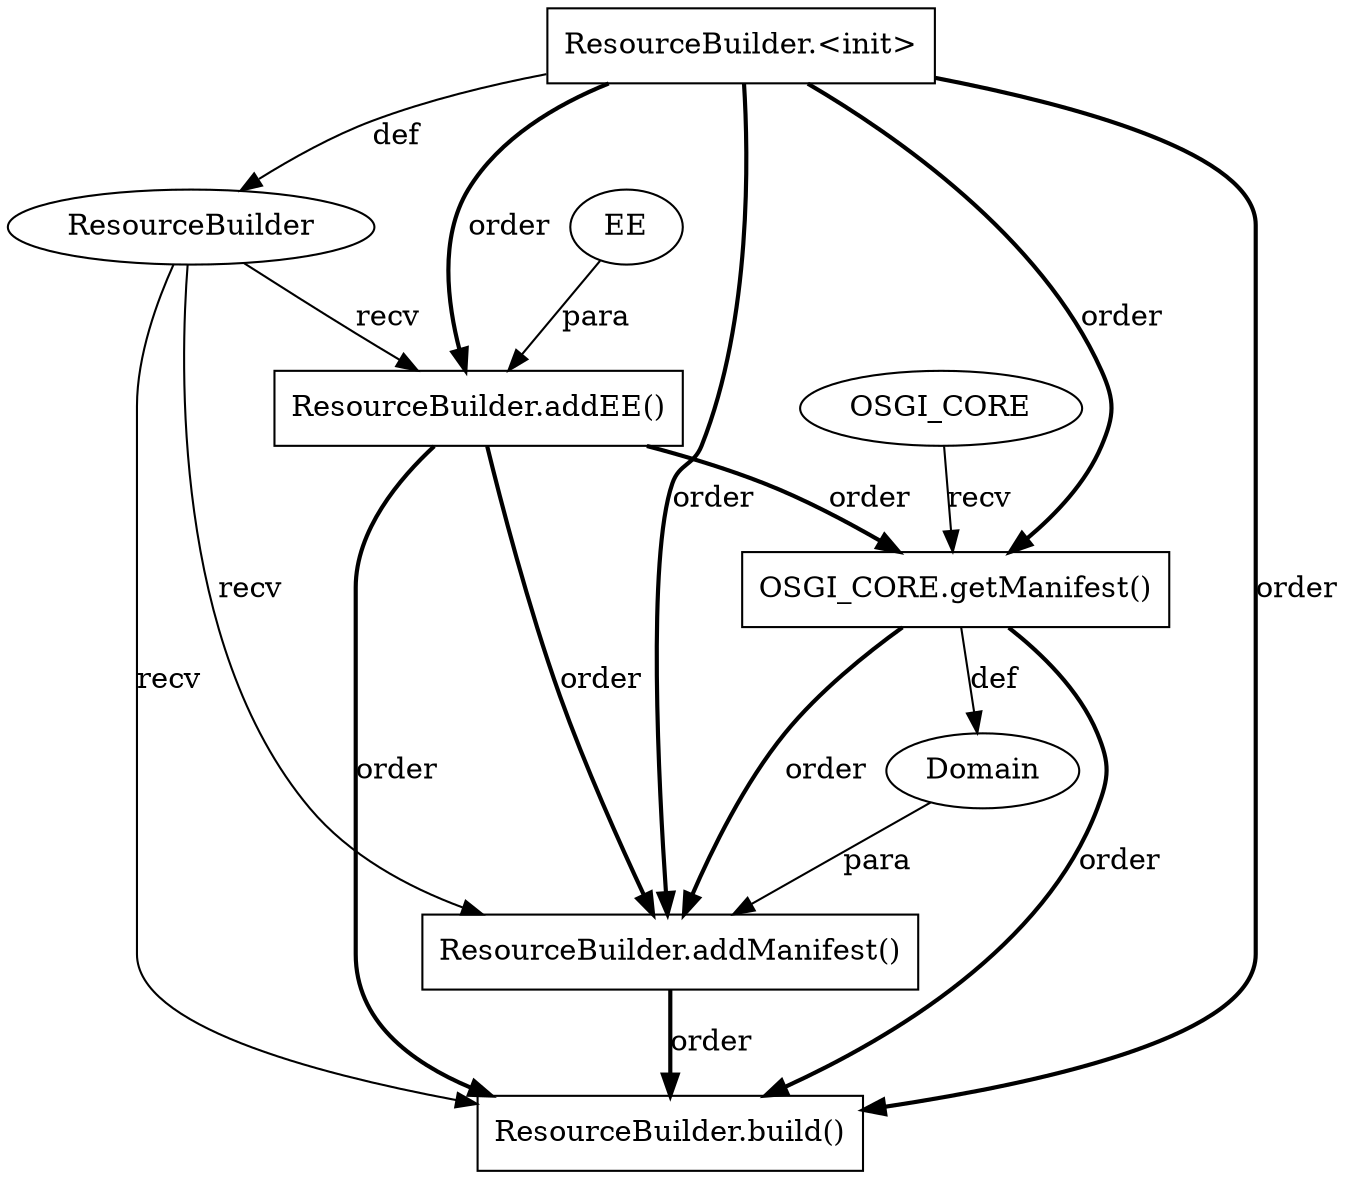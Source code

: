 digraph "AUG" {

  1 [ label="ResourceBuilder.build()" shape="box" ];
  2 [ label="ResourceBuilder" shape="ellipse" ];
  3 [ label="ResourceBuilder.addManifest()" shape="box" ];
  4 [ label="ResourceBuilder.addEE()" shape="box" ];
  5 [ label="ResourceBuilder.<init>" shape="box" ];
  6 [ label="EE" shape="ellipse" ];
  7 [ label="Domain" shape="ellipse" ];
  8 [ label="OSGI_CORE.getManifest()" shape="box" ];
  9 [ label="OSGI_CORE" shape="ellipse" ];
  5 -> 1 [ label="order" style="bold" ];
  3 -> 1 [ label="order" style="bold" ];
  4 -> 1 [ label="order" style="bold" ];
  8 -> 1 [ label="order" style="bold" ];
  2 -> 1 [ label="recv" style="solid" ];
  5 -> 2 [ label="def" style="solid" ];
  8 -> 3 [ label="order" style="bold" ];
  2 -> 3 [ label="recv" style="solid" ];
  5 -> 3 [ label="order" style="bold" ];
  7 -> 3 [ label="para" style="solid" ];
  4 -> 3 [ label="order" style="bold" ];
  5 -> 4 [ label="order" style="bold" ];
  2 -> 4 [ label="recv" style="solid" ];
  6 -> 4 [ label="para" style="solid" ];
  8 -> 7 [ label="def" style="solid" ];
  4 -> 8 [ label="order" style="bold" ];
  5 -> 8 [ label="order" style="bold" ];
  9 -> 8 [ label="recv" style="solid" ];
}
